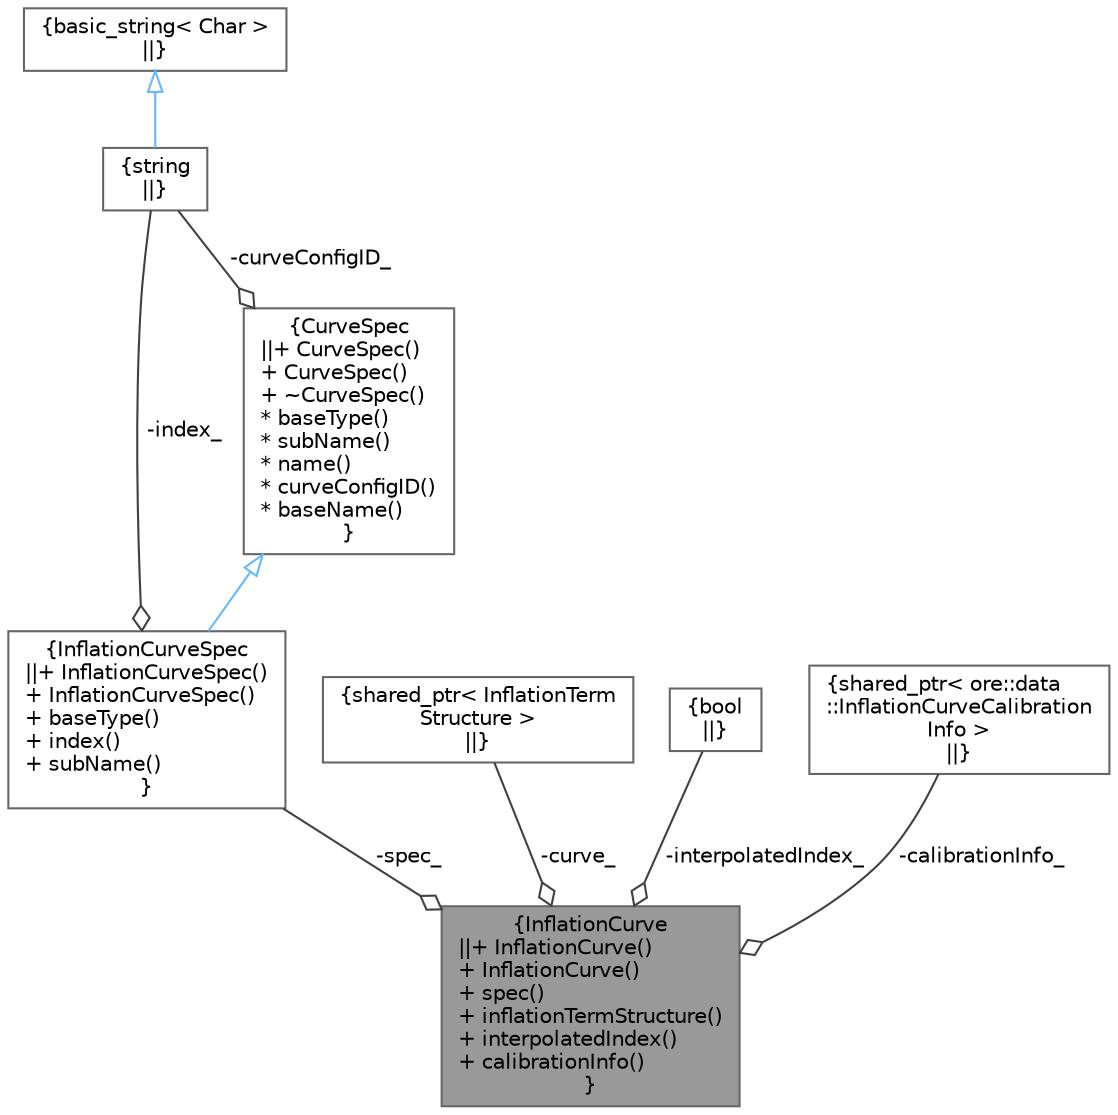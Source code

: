 digraph "InflationCurve"
{
 // INTERACTIVE_SVG=YES
 // LATEX_PDF_SIZE
  bgcolor="transparent";
  edge [fontname=Helvetica,fontsize=10,labelfontname=Helvetica,labelfontsize=10];
  node [fontname=Helvetica,fontsize=10,shape=box,height=0.2,width=0.4];
  Node1 [label="{InflationCurve\n||+ InflationCurve()\l+ InflationCurve()\l+ spec()\l+ inflationTermStructure()\l+ interpolatedIndex()\l+ calibrationInfo()\l}",height=0.2,width=0.4,color="gray40", fillcolor="grey60", style="filled", fontcolor="black",tooltip="Wrapper class for building inflation curves."];
  Node2 -> Node1 [color="grey25",style="solid",label=" -spec_" ,arrowhead="odiamond"];
  Node2 [label="{InflationCurveSpec\n||+ InflationCurveSpec()\l+ InflationCurveSpec()\l+ baseType()\l+ index()\l+ subName()\l}",height=0.2,width=0.4,color="gray40", fillcolor="white", style="filled",URL="$classore_1_1data_1_1_inflation_curve_spec.html",tooltip="Inflation curve description."];
  Node3 -> Node2 [dir="back",color="steelblue1",style="solid",arrowtail="onormal"];
  Node3 [label="{CurveSpec\n||+ CurveSpec()\l+ CurveSpec()\l+ ~CurveSpec()\l* baseType()\l* subName()\l* name()\l* curveConfigID()\l* baseName()\l}",height=0.2,width=0.4,color="gray40", fillcolor="white", style="filled",URL="$classore_1_1data_1_1_curve_spec.html",tooltip="Curve Specification."];
  Node4 -> Node3 [color="grey25",style="solid",label=" -curveConfigID_" ,arrowhead="odiamond"];
  Node4 [label="{string\n||}",height=0.2,width=0.4,color="gray40", fillcolor="white", style="filled",tooltip=" "];
  Node5 -> Node4 [dir="back",color="steelblue1",style="solid",arrowtail="onormal"];
  Node5 [label="{basic_string\< Char \>\n||}",height=0.2,width=0.4,color="gray40", fillcolor="white", style="filled",tooltip=" "];
  Node4 -> Node2 [color="grey25",style="solid",label=" -index_" ,arrowhead="odiamond"];
  Node6 -> Node1 [color="grey25",style="solid",label=" -curve_" ,arrowhead="odiamond"];
  Node6 [label="{shared_ptr\< InflationTerm\lStructure \>\n||}",height=0.2,width=0.4,color="gray40", fillcolor="white", style="filled",tooltip=" "];
  Node7 -> Node1 [color="grey25",style="solid",label=" -interpolatedIndex_" ,arrowhead="odiamond"];
  Node7 [label="{bool\n||}",height=0.2,width=0.4,color="gray40", fillcolor="white", style="filled",URL="$classbool.html",tooltip=" "];
  Node8 -> Node1 [color="grey25",style="solid",label=" -calibrationInfo_" ,arrowhead="odiamond"];
  Node8 [label="{shared_ptr\< ore::data\l::InflationCurveCalibration\lInfo \>\n||}",height=0.2,width=0.4,color="gray40", fillcolor="white", style="filled",tooltip=" "];
}
